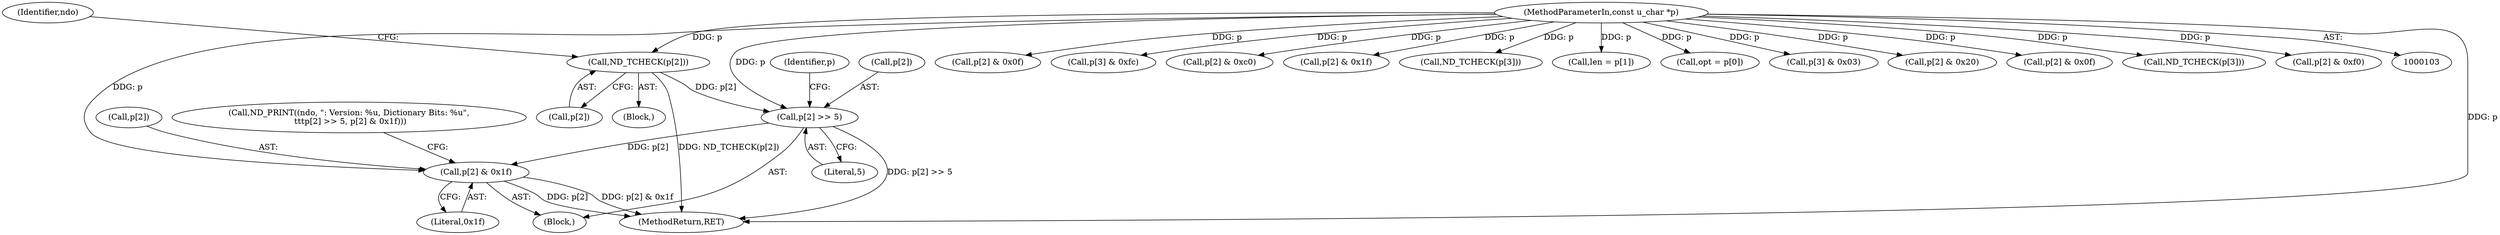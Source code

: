 digraph "0_tcpdump_7029d15f148ef24bb7c6668bc640f5470d085e5a_0@array" {
"1000184" [label="(Call,ND_TCHECK(p[2]))"];
"1000105" [label="(MethodParameterIn,const u_char *p)"];
"1000194" [label="(Call,p[2] >> 5)"];
"1000199" [label="(Call,p[2] & 0x1f)"];
"1000285" [label="(Call,p[2] & 0x0f)"];
"1000200" [label="(Call,p[2])"];
"1000201" [label="(Identifier,p)"];
"1000185" [label="(Call,p[2])"];
"1000105" [label="(MethodParameterIn,const u_char *p)"];
"1000301" [label="(Call,p[3] & 0xfc)"];
"1000184" [label="(Call,ND_TCHECK(p[2]))"];
"1000171" [label="(Block,)"];
"1000228" [label="(Call,p[2] & 0xc0)"];
"1000244" [label="(Call,p[2] & 0x1f)"];
"1000188" [label="(Call,ND_PRINT((ndo, \": Version: %u, Dictionary Bits: %u\",\n \t\t\tp[2] >> 5, p[2] & 0x1f)))"];
"1000265" [label="(Call,ND_TCHECK(p[3]))"];
"1000190" [label="(Identifier,ndo)"];
"1000120" [label="(Call,len = p[1])"];
"1000125" [label="(Call,opt = p[0])"];
"1000199" [label="(Call,p[2] & 0x1f)"];
"1000203" [label="(Literal,0x1f)"];
"1000307" [label="(Call,p[3] & 0x03)"];
"1000193" [label="(Block,)"];
"1000236" [label="(Call,p[2] & 0x20)"];
"1000369" [label="(MethodReturn,RET)"];
"1000195" [label="(Call,p[2])"];
"1000294" [label="(Call,p[2] & 0x0f)"];
"1000194" [label="(Call,p[2] >> 5)"];
"1000217" [label="(Call,ND_TCHECK(p[3]))"];
"1000198" [label="(Literal,5)"];
"1000276" [label="(Call,p[2] & 0xf0)"];
"1000184" -> "1000171"  [label="AST: "];
"1000184" -> "1000185"  [label="CFG: "];
"1000185" -> "1000184"  [label="AST: "];
"1000190" -> "1000184"  [label="CFG: "];
"1000184" -> "1000369"  [label="DDG: ND_TCHECK(p[2])"];
"1000105" -> "1000184"  [label="DDG: p"];
"1000184" -> "1000194"  [label="DDG: p[2]"];
"1000105" -> "1000103"  [label="AST: "];
"1000105" -> "1000369"  [label="DDG: p"];
"1000105" -> "1000120"  [label="DDG: p"];
"1000105" -> "1000125"  [label="DDG: p"];
"1000105" -> "1000194"  [label="DDG: p"];
"1000105" -> "1000199"  [label="DDG: p"];
"1000105" -> "1000217"  [label="DDG: p"];
"1000105" -> "1000228"  [label="DDG: p"];
"1000105" -> "1000236"  [label="DDG: p"];
"1000105" -> "1000244"  [label="DDG: p"];
"1000105" -> "1000265"  [label="DDG: p"];
"1000105" -> "1000276"  [label="DDG: p"];
"1000105" -> "1000285"  [label="DDG: p"];
"1000105" -> "1000294"  [label="DDG: p"];
"1000105" -> "1000301"  [label="DDG: p"];
"1000105" -> "1000307"  [label="DDG: p"];
"1000194" -> "1000193"  [label="AST: "];
"1000194" -> "1000198"  [label="CFG: "];
"1000195" -> "1000194"  [label="AST: "];
"1000198" -> "1000194"  [label="AST: "];
"1000201" -> "1000194"  [label="CFG: "];
"1000194" -> "1000369"  [label="DDG: p[2] >> 5"];
"1000194" -> "1000199"  [label="DDG: p[2]"];
"1000199" -> "1000193"  [label="AST: "];
"1000199" -> "1000203"  [label="CFG: "];
"1000200" -> "1000199"  [label="AST: "];
"1000203" -> "1000199"  [label="AST: "];
"1000188" -> "1000199"  [label="CFG: "];
"1000199" -> "1000369"  [label="DDG: p[2]"];
"1000199" -> "1000369"  [label="DDG: p[2] & 0x1f"];
}
